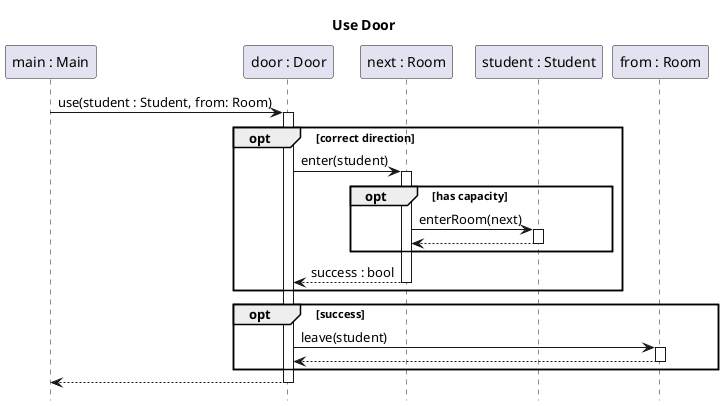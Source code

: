 @startuml door-use
title Use Door
hide footbox
participant "main : Main" as main
participant "door : Door" as door
participant "next : Room" as next
participant "student : Student" as student
participant "from : Room" as from


main -> door ++: use(student : Student, from: Room) 
	opt correct direction
		door -> next ++: enter(student)
			opt has capacity
				next -> student ++: enterRoom(next)
				return
			end
		return success : bool
	end
	opt success
		door -> from ++: leave(student)
		return
	end
return
@enduml